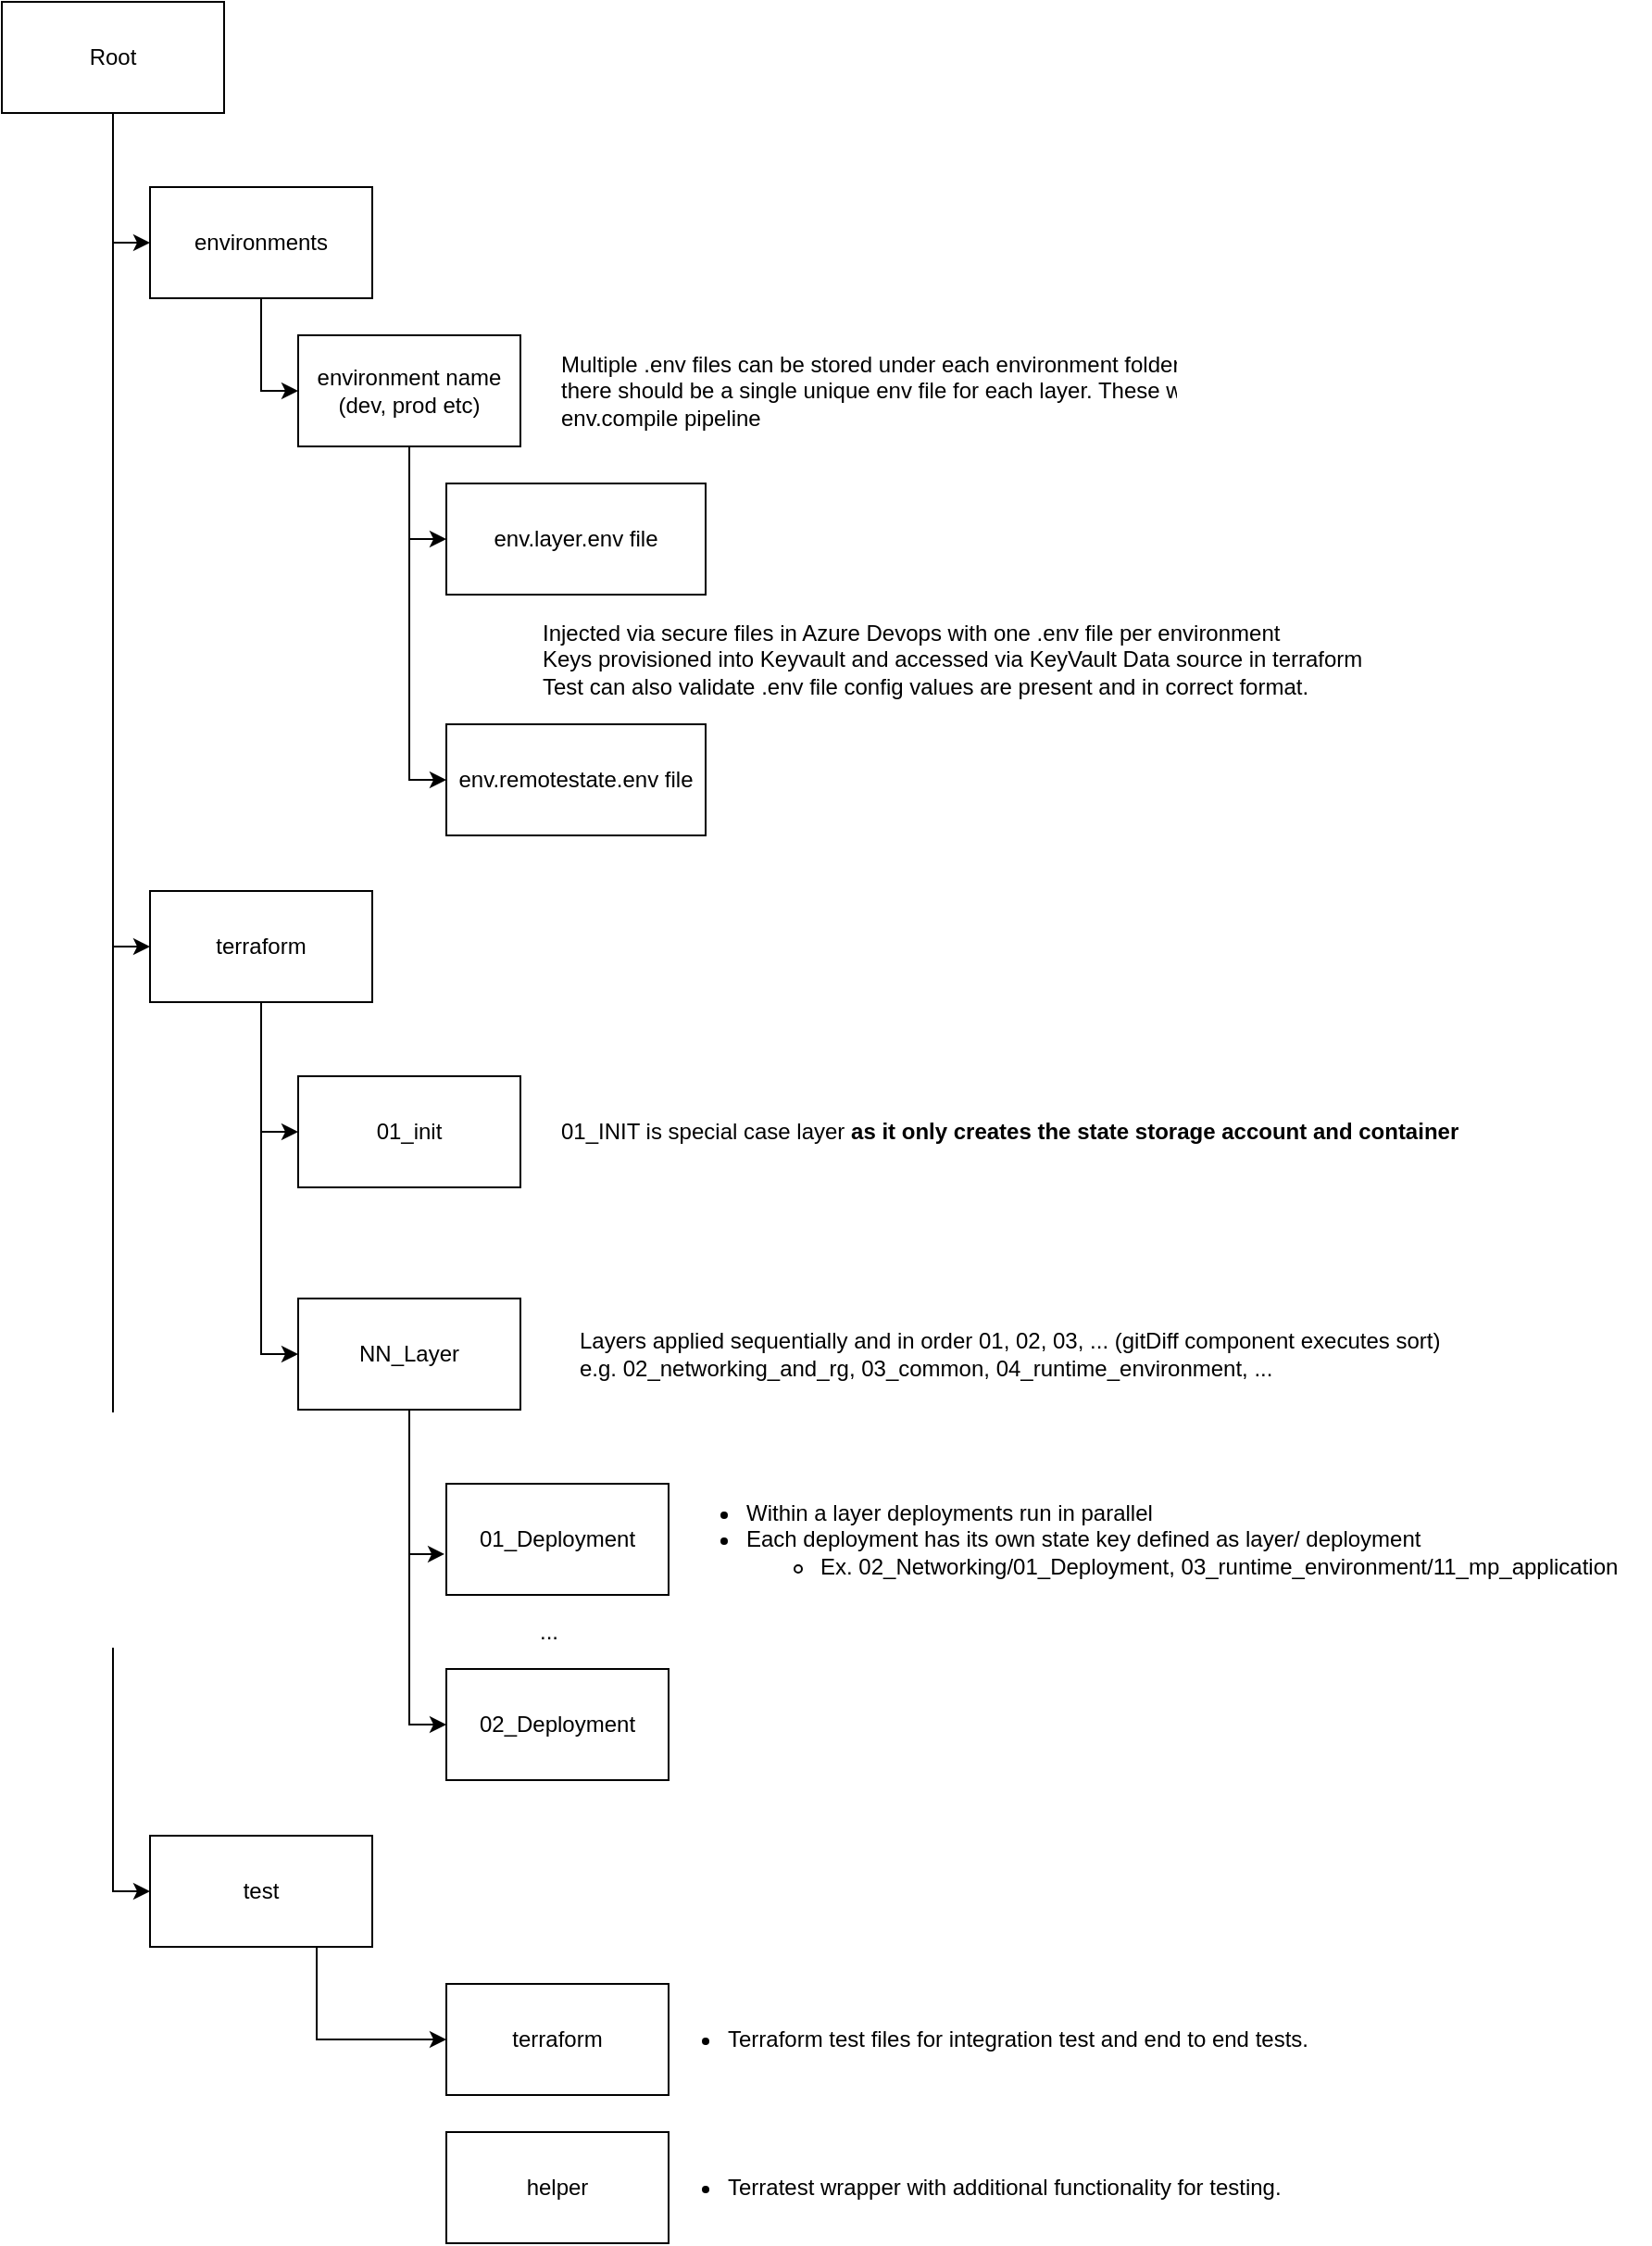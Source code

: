 <mxfile version="13.4.5" type="device" pages="2"><diagram id="n78QL-tcJthED6enDIcj" name="Directory-Structure-Code"><mxGraphModel dx="946" dy="1735" grid="1" gridSize="10" guides="1" tooltips="1" connect="1" arrows="1" fold="1" page="1" pageScale="1" pageWidth="850" pageHeight="1100" math="0" shadow="0"><root><mxCell id="0"/><mxCell id="1" parent="0"/><mxCell id="3Ytt5ScdNUUatJ_KxavG-6" style="edgeStyle=orthogonalEdgeStyle;rounded=0;orthogonalLoop=1;jettySize=auto;html=1;exitX=0.5;exitY=1;exitDx=0;exitDy=0;entryX=0;entryY=0.5;entryDx=0;entryDy=0;" parent="1" source="3Ytt5ScdNUUatJ_KxavG-1" target="3Ytt5ScdNUUatJ_KxavG-2" edge="1"><mxGeometry relative="1" as="geometry"/></mxCell><mxCell id="3Ytt5ScdNUUatJ_KxavG-16" style="edgeStyle=orthogonalEdgeStyle;rounded=0;orthogonalLoop=1;jettySize=auto;html=1;exitX=0.5;exitY=1;exitDx=0;exitDy=0;entryX=0;entryY=0.5;entryDx=0;entryDy=0;" parent="1" source="3Ytt5ScdNUUatJ_KxavG-1" target="3Ytt5ScdNUUatJ_KxavG-13" edge="1"><mxGeometry relative="1" as="geometry"/></mxCell><mxCell id="3Ytt5ScdNUUatJ_KxavG-1" value="terraform" style="rounded=0;whiteSpace=wrap;html=1;" parent="1" vertex="1"><mxGeometry x="80" y="60" width="120" height="60" as="geometry"/></mxCell><mxCell id="3Ytt5ScdNUUatJ_KxavG-2" value="01_init" style="rounded=0;whiteSpace=wrap;html=1;" parent="1" vertex="1"><mxGeometry x="160" y="160" width="120" height="60" as="geometry"/></mxCell><mxCell id="3Ytt5ScdNUUatJ_KxavG-8" value="01_INIT is special case layer &lt;b&gt;as it only creates the state storage account and container&lt;br&gt;&lt;/b&gt;" style="text;html=1;align=left;verticalAlign=middle;resizable=0;points=[];autosize=1;" parent="1" vertex="1"><mxGeometry x="300" y="180" width="500" height="20" as="geometry"/></mxCell><mxCell id="3Ytt5ScdNUUatJ_KxavG-9" value="&lt;ul&gt;&lt;li&gt;Within a layer deployments run in parallel&lt;/li&gt;&lt;li&gt;Each deployment has its own state key defined as layer/ deployment&lt;/li&gt;&lt;ul&gt;&lt;li&gt;Ex. 02_Networking/01_Deployment, 03_runtime_environment/11_mp_application&lt;/li&gt;&lt;/ul&gt;&lt;/ul&gt;" style="text;html=1;align=left;verticalAlign=middle;resizable=0;points=[];autosize=1;" parent="1" vertex="1"><mxGeometry x="360" y="375" width="530" height="70" as="geometry"/></mxCell><mxCell id="3Ytt5ScdNUUatJ_KxavG-10" value="env.layer.env file" style="rounded=0;whiteSpace=wrap;html=1;" parent="1" vertex="1"><mxGeometry x="240" y="-160" width="140" height="60" as="geometry"/></mxCell><mxCell id="3Ytt5ScdNUUatJ_KxavG-12" style="edgeStyle=orthogonalEdgeStyle;rounded=0;orthogonalLoop=1;jettySize=auto;html=1;exitX=0.5;exitY=1;exitDx=0;exitDy=0;entryX=-0.008;entryY=0.633;entryDx=0;entryDy=0;entryPerimeter=0;" parent="1" source="3Ytt5ScdNUUatJ_KxavG-13" target="3Ytt5ScdNUUatJ_KxavG-14" edge="1"><mxGeometry relative="1" as="geometry"/></mxCell><mxCell id="u2Fa6MszYBckgv6l5Ye_-2" style="edgeStyle=orthogonalEdgeStyle;rounded=0;orthogonalLoop=1;jettySize=auto;html=1;entryX=0;entryY=0.5;entryDx=0;entryDy=0;" parent="1" source="3Ytt5ScdNUUatJ_KxavG-13" target="u2Fa6MszYBckgv6l5Ye_-1" edge="1"><mxGeometry relative="1" as="geometry"/></mxCell><mxCell id="3Ytt5ScdNUUatJ_KxavG-13" value="NN_Layer" style="rounded=0;whiteSpace=wrap;html=1;" parent="1" vertex="1"><mxGeometry x="160" y="280" width="120" height="60" as="geometry"/></mxCell><mxCell id="3Ytt5ScdNUUatJ_KxavG-14" value="01_Deployment" style="rounded=0;whiteSpace=wrap;html=1;" parent="1" vertex="1"><mxGeometry x="240" y="380" width="120" height="60" as="geometry"/></mxCell><mxCell id="3Ytt5ScdNUUatJ_KxavG-18" value="..." style="text;html=1;align=center;verticalAlign=middle;resizable=0;points=[];autosize=1;" parent="1" vertex="1"><mxGeometry x="280" y="450" width="30" height="20" as="geometry"/></mxCell><mxCell id="vQo-80zQiB8KxvtUFJx1-3" value="&lt;div&gt;&lt;span style=&quot;font-weight: 400&quot;&gt;&lt;br&gt;&lt;/span&gt;&lt;/div&gt;" style="text;html=1;align=left;verticalAlign=middle;resizable=0;points=[];autosize=1;fontStyle=1" parent="1" vertex="1"><mxGeometry x="280" y="500" width="20" height="20" as="geometry"/></mxCell><mxCell id="u2Fa6MszYBckgv6l5Ye_-1" value="02_Deployment" style="rounded=0;whiteSpace=wrap;html=1;" parent="1" vertex="1"><mxGeometry x="240" y="480" width="120" height="60" as="geometry"/></mxCell><mxCell id="u2Fa6MszYBckgv6l5Ye_-3" value="Layers applied sequentially and in order 01, 02, 03, ... (gitDiff component executes sort)&lt;br&gt;e.g. 02_networking_and_rg, 03_common, 04_runtime_environment, ...&lt;br&gt;" style="text;html=1;align=left;verticalAlign=middle;resizable=0;points=[];autosize=1;" parent="1" vertex="1"><mxGeometry x="310" y="295" width="480" height="30" as="geometry"/></mxCell><mxCell id="CuhZr0IAyObn6k1-oI02-3" style="edgeStyle=orthogonalEdgeStyle;rounded=0;orthogonalLoop=1;jettySize=auto;html=1;exitX=0.75;exitY=1;exitDx=0;exitDy=0;entryX=0;entryY=0.5;entryDx=0;entryDy=0;" parent="1" source="CuhZr0IAyObn6k1-oI02-1" target="CuhZr0IAyObn6k1-oI02-2" edge="1"><mxGeometry relative="1" as="geometry"><mxPoint x="210" y="650" as="targetPoint"/></mxGeometry></mxCell><mxCell id="CuhZr0IAyObn6k1-oI02-1" value="test" style="rounded=0;whiteSpace=wrap;html=1;" parent="1" vertex="1"><mxGeometry x="80" y="570" width="120" height="60" as="geometry"/></mxCell><mxCell id="CuhZr0IAyObn6k1-oI02-2" value="terraform" style="rounded=0;whiteSpace=wrap;html=1;" parent="1" vertex="1"><mxGeometry x="240" y="650" width="120" height="60" as="geometry"/></mxCell><mxCell id="CuhZr0IAyObn6k1-oI02-4" value="&lt;ul&gt;&lt;li&gt;Terraform test files for integration test and end to end tests.&lt;/li&gt;&lt;/ul&gt;" style="text;html=1;align=left;verticalAlign=middle;resizable=0;points=[];autosize=1;" parent="1" vertex="1"><mxGeometry x="350" y="660" width="370" height="40" as="geometry"/></mxCell><mxCell id="Rr3DbBnl9vbKwz_hBW9b-3" value="helper" style="rounded=0;whiteSpace=wrap;html=1;" parent="1" vertex="1"><mxGeometry x="240" y="730" width="120" height="60" as="geometry"/></mxCell><mxCell id="Rr3DbBnl9vbKwz_hBW9b-5" value="&lt;ul&gt;&lt;li&gt;Terratest wrapper with additional functionality for testing.&lt;/li&gt;&lt;/ul&gt;" style="text;html=1;align=left;verticalAlign=middle;resizable=0;points=[];autosize=1;" parent="1" vertex="1"><mxGeometry x="350" y="740" width="350" height="40" as="geometry"/></mxCell><mxCell id="UOCVIL9jnqHkOhGZwzR--1" style="edgeStyle=orthogonalEdgeStyle;rounded=0;orthogonalLoop=1;jettySize=auto;html=1;exitX=0.5;exitY=1;exitDx=0;exitDy=0;entryX=0;entryY=0.5;entryDx=0;entryDy=0;" edge="1" parent="1" source="1MZHIe3ft79nMMv7BrOs-1" target="1MZHIe3ft79nMMv7BrOs-4"><mxGeometry relative="1" as="geometry"/></mxCell><mxCell id="1MZHIe3ft79nMMv7BrOs-1" value="environments" style="rounded=0;whiteSpace=wrap;html=1;" parent="1" vertex="1"><mxGeometry x="80" y="-320" width="120" height="60" as="geometry"/></mxCell><mxCell id="1MZHIe3ft79nMMv7BrOs-4" value="environment name&lt;br&gt;(dev, prod etc)" style="rounded=0;whiteSpace=wrap;html=1;" parent="1" vertex="1"><mxGeometry x="160" y="-240" width="120" height="60" as="geometry"/></mxCell><mxCell id="1MZHIe3ft79nMMv7BrOs-5" style="edgeStyle=orthogonalEdgeStyle;rounded=0;orthogonalLoop=1;jettySize=auto;html=1;exitX=0.5;exitY=1;exitDx=0;exitDy=0;entryX=0;entryY=0.5;entryDx=0;entryDy=0;" parent="1" target="3Ytt5ScdNUUatJ_KxavG-10" edge="1"><mxGeometry relative="1" as="geometry"><mxPoint x="210" y="-180" as="sourcePoint"/><mxPoint x="290" y="-130" as="targetPoint"/><Array as="points"><mxPoint x="220" y="-180"/><mxPoint x="220" y="-130"/></Array></mxGeometry></mxCell><mxCell id="1MZHIe3ft79nMMv7BrOs-6" value="env.remotestate.env file" style="rounded=0;whiteSpace=wrap;html=1;" parent="1" vertex="1"><mxGeometry x="240" y="-30" width="140" height="60" as="geometry"/></mxCell><mxCell id="1MZHIe3ft79nMMv7BrOs-9" style="edgeStyle=orthogonalEdgeStyle;rounded=0;orthogonalLoop=1;jettySize=auto;html=1;exitX=0.5;exitY=1;exitDx=0;exitDy=0;entryX=0;entryY=0.5;entryDx=0;entryDy=0;" parent="1" target="1MZHIe3ft79nMMv7BrOs-6" edge="1"><mxGeometry relative="1" as="geometry"><mxPoint x="250" y="-180" as="sourcePoint"/><mxPoint x="270" y="10" as="targetPoint"/><Array as="points"><mxPoint x="220" y="-180"/><mxPoint x="220"/></Array></mxGeometry></mxCell><mxCell id="1MZHIe3ft79nMMv7BrOs-10" value="Injected via secure files in Azure Devops with one .env file per environment&lt;br&gt;Keys provisioned into Keyvault and accessed via KeyVault Data source in terraform&lt;br&gt;Test can also validate .env file config values are present and in correct format." style="text;html=1;align=left;verticalAlign=middle;resizable=0;points=[];autosize=1;" parent="1" vertex="1"><mxGeometry x="290" y="-90" width="460" height="50" as="geometry"/></mxCell><mxCell id="1MZHIe3ft79nMMv7BrOs-12" value="Multiple .env files can be stored under each environment folder. By Convention,&amp;nbsp;&lt;br&gt;there should be a single unique env file for each layer. These will be combined via the&lt;br&gt;env.compile pipeline" style="text;html=1;align=left;verticalAlign=middle;resizable=0;points=[];autosize=1;" parent="1" vertex="1"><mxGeometry x="300" y="-235" width="470" height="50" as="geometry"/></mxCell><mxCell id="PppN-djJsaXsE_aFPnu0-2" style="edgeStyle=orthogonalEdgeStyle;rounded=0;orthogonalLoop=1;jettySize=auto;html=1;exitX=0.5;exitY=1;exitDx=0;exitDy=0;entryX=0;entryY=0.5;entryDx=0;entryDy=0;" edge="1" parent="1" source="PppN-djJsaXsE_aFPnu0-1" target="1MZHIe3ft79nMMv7BrOs-1"><mxGeometry relative="1" as="geometry"/></mxCell><mxCell id="PppN-djJsaXsE_aFPnu0-3" style="edgeStyle=orthogonalEdgeStyle;rounded=0;orthogonalLoop=1;jettySize=auto;html=1;exitX=0.5;exitY=1;exitDx=0;exitDy=0;entryX=0;entryY=0.5;entryDx=0;entryDy=0;" edge="1" parent="1" source="PppN-djJsaXsE_aFPnu0-1" target="3Ytt5ScdNUUatJ_KxavG-1"><mxGeometry relative="1" as="geometry"/></mxCell><mxCell id="PppN-djJsaXsE_aFPnu0-4" style="edgeStyle=orthogonalEdgeStyle;rounded=0;orthogonalLoop=1;jettySize=auto;html=1;exitX=0.5;exitY=1;exitDx=0;exitDy=0;entryX=0;entryY=0.5;entryDx=0;entryDy=0;" edge="1" parent="1" source="PppN-djJsaXsE_aFPnu0-1" target="CuhZr0IAyObn6k1-oI02-1"><mxGeometry relative="1" as="geometry"/></mxCell><mxCell id="PppN-djJsaXsE_aFPnu0-1" value="Root" style="rounded=0;whiteSpace=wrap;html=1;" vertex="1" parent="1"><mxGeometry y="-420" width="120" height="60" as="geometry"/></mxCell></root></mxGraphModel></diagram><diagram id="Q6EwVb203WQi1EVYsnbH" name="Directory-Structure-Pipelines"><mxGraphModel dx="946" dy="635" grid="1" gridSize="10" guides="1" tooltips="1" connect="1" arrows="1" fold="1" page="1" pageScale="1" pageWidth="1100" pageHeight="850" math="0" shadow="0"><root><mxCell id="5zN5tkfJlJ0YGz9hCSc6-0"/><mxCell id="5zN5tkfJlJ0YGz9hCSc6-1" parent="5zN5tkfJlJ0YGz9hCSc6-0"/><mxCell id="RVwkv0CAB4mQJVnoh4ZQ-4" style="edgeStyle=orthogonalEdgeStyle;rounded=0;orthogonalLoop=1;jettySize=auto;html=1;exitX=0.5;exitY=1;exitDx=0;exitDy=0;entryX=0;entryY=0.5;entryDx=0;entryDy=0;" parent="5zN5tkfJlJ0YGz9hCSc6-1" source="Jjgzhr-Rp7GtsYxi3cXY-0" target="Jjgzhr-Rp7GtsYxi3cXY-2" edge="1"><mxGeometry relative="1" as="geometry"/></mxCell><mxCell id="K-jK0tyi-T8mY1Q5jUZT-0" style="edgeStyle=orthogonalEdgeStyle;rounded=0;orthogonalLoop=1;jettySize=auto;html=1;exitX=0.5;exitY=1;exitDx=0;exitDy=0;entryX=0;entryY=0.5;entryDx=0;entryDy=0;" edge="1" parent="5zN5tkfJlJ0YGz9hCSc6-1" source="Jjgzhr-Rp7GtsYxi3cXY-0" target="RVwkv0CAB4mQJVnoh4ZQ-2"><mxGeometry relative="1" as="geometry"/></mxCell><mxCell id="K-jK0tyi-T8mY1Q5jUZT-1" style="edgeStyle=orthogonalEdgeStyle;rounded=0;orthogonalLoop=1;jettySize=auto;html=1;exitX=0.5;exitY=1;exitDx=0;exitDy=0;entryX=0;entryY=0.5;entryDx=0;entryDy=0;" edge="1" parent="5zN5tkfJlJ0YGz9hCSc6-1" source="Jjgzhr-Rp7GtsYxi3cXY-0" target="RVwkv0CAB4mQJVnoh4ZQ-0"><mxGeometry relative="1" as="geometry"/></mxCell><mxCell id="Jjgzhr-Rp7GtsYxi3cXY-0" value="Root" style="rounded=0;whiteSpace=wrap;html=1;" parent="5zN5tkfJlJ0YGz9hCSc6-1" vertex="1"><mxGeometry x="80" y="40" width="120" height="60" as="geometry"/></mxCell><mxCell id="RVwkv0CAB4mQJVnoh4ZQ-7" style="edgeStyle=orthogonalEdgeStyle;rounded=0;orthogonalLoop=1;jettySize=auto;html=1;exitX=0.5;exitY=1;exitDx=0;exitDy=0;entryX=0;entryY=0.5;entryDx=0;entryDy=0;" parent="5zN5tkfJlJ0YGz9hCSc6-1" source="Jjgzhr-Rp7GtsYxi3cXY-2" target="RVwkv0CAB4mQJVnoh4ZQ-6" edge="1"><mxGeometry relative="1" as="geometry"/></mxCell><mxCell id="K-jK0tyi-T8mY1Q5jUZT-2" style="edgeStyle=orthogonalEdgeStyle;rounded=0;orthogonalLoop=1;jettySize=auto;html=1;exitX=0.5;exitY=1;exitDx=0;exitDy=0;entryX=0;entryY=0.5;entryDx=0;entryDy=0;" edge="1" parent="5zN5tkfJlJ0YGz9hCSc6-1" source="Jjgzhr-Rp7GtsYxi3cXY-2" target="RVwkv0CAB4mQJVnoh4ZQ-8"><mxGeometry relative="1" as="geometry"/></mxCell><mxCell id="K-jK0tyi-T8mY1Q5jUZT-3" style="edgeStyle=orthogonalEdgeStyle;rounded=0;orthogonalLoop=1;jettySize=auto;html=1;exitX=0.5;exitY=1;exitDx=0;exitDy=0;entryX=0;entryY=0.5;entryDx=0;entryDy=0;" edge="1" parent="5zN5tkfJlJ0YGz9hCSc6-1" source="Jjgzhr-Rp7GtsYxi3cXY-2" target="RVwkv0CAB4mQJVnoh4ZQ-9"><mxGeometry relative="1" as="geometry"/></mxCell><mxCell id="Jjgzhr-Rp7GtsYxi3cXY-2" value="azure-pipelines" style="rounded=0;whiteSpace=wrap;html=1;" parent="5zN5tkfJlJ0YGz9hCSc6-1" vertex="1"><mxGeometry x="160" y="140" width="120" height="60" as="geometry"/></mxCell><mxCell id="RVwkv0CAB4mQJVnoh4ZQ-5" style="edgeStyle=orthogonalEdgeStyle;rounded=0;orthogonalLoop=1;jettySize=auto;html=1;exitX=0.5;exitY=1;exitDx=0;exitDy=0;entryX=0;entryY=0.5;entryDx=0;entryDy=0;" parent="5zN5tkfJlJ0YGz9hCSc6-1" source="RVwkv0CAB4mQJVnoh4ZQ-0" target="RVwkv0CAB4mQJVnoh4ZQ-3" edge="1"><mxGeometry relative="1" as="geometry"/></mxCell><mxCell id="RVwkv0CAB4mQJVnoh4ZQ-0" value="tools" style="rounded=0;whiteSpace=wrap;html=1;" parent="5zN5tkfJlJ0YGz9hCSc6-1" vertex="1"><mxGeometry x="160" y="640" width="120" height="60" as="geometry"/></mxCell><mxCell id="RVwkv0CAB4mQJVnoh4ZQ-1" value="&lt;div&gt;Contains all pipelines installed by lucidity&lt;/div&gt;" style="text;html=1;align=center;verticalAlign=middle;resizable=0;points=[];autosize=1;" parent="5zN5tkfJlJ0YGz9hCSc6-1" vertex="1"><mxGeometry x="300" y="160" width="230" height="20" as="geometry"/></mxCell><mxCell id="RVwkv0CAB4mQJVnoh4ZQ-2" value="docs" style="rounded=0;whiteSpace=wrap;html=1;" parent="5zN5tkfJlJ0YGz9hCSc6-1" vertex="1"><mxGeometry x="160" y="540" width="120" height="60" as="geometry"/></mxCell><mxCell id="RVwkv0CAB4mQJVnoh4ZQ-3" value="install.sh" style="rounded=0;whiteSpace=wrap;html=1;" parent="5zN5tkfJlJ0YGz9hCSc6-1" vertex="1"><mxGeometry x="240" y="740" width="120" height="60" as="geometry"/></mxCell><mxCell id="RVwkv0CAB4mQJVnoh4ZQ-6" value="templates" style="rounded=0;whiteSpace=wrap;html=1;" parent="5zN5tkfJlJ0YGz9hCSc6-1" vertex="1"><mxGeometry x="240" y="240" width="120" height="60" as="geometry"/></mxCell><mxCell id="RVwkv0CAB4mQJVnoh4ZQ-8" value="payloads" style="rounded=0;whiteSpace=wrap;html=1;" parent="5zN5tkfJlJ0YGz9hCSc6-1" vertex="1"><mxGeometry x="240" y="340" width="120" height="60" as="geometry"/></mxCell><mxCell id="RVwkv0CAB4mQJVnoh4ZQ-9" value="scripts" style="rounded=0;whiteSpace=wrap;html=1;" parent="5zN5tkfJlJ0YGz9hCSc6-1" vertex="1"><mxGeometry x="240" y="440" width="120" height="60" as="geometry"/></mxCell><mxCell id="RVwkv0CAB4mQJVnoh4ZQ-10" value="&lt;div&gt;reusable templates used in pipelines.&lt;/div&gt;" style="text;html=1;align=center;verticalAlign=middle;resizable=0;points=[];autosize=1;" parent="5zN5tkfJlJ0YGz9hCSc6-1" vertex="1"><mxGeometry x="390" y="260" width="210" height="20" as="geometry"/></mxCell><mxCell id="RVwkv0CAB4mQJVnoh4ZQ-11" value="&lt;div&gt;JSON payloads used in PR Pipeline&lt;/div&gt;" style="text;html=1;align=center;verticalAlign=middle;resizable=0;points=[];autosize=1;" parent="5zN5tkfJlJ0YGz9hCSc6-1" vertex="1"><mxGeometry x="390" y="360" width="210" height="20" as="geometry"/></mxCell><mxCell id="RVwkv0CAB4mQJVnoh4ZQ-12" value="&lt;div&gt;Scripts used by pipelines&lt;/div&gt;" style="text;html=1;align=center;verticalAlign=middle;resizable=0;points=[];autosize=1;" parent="5zN5tkfJlJ0YGz9hCSc6-1" vertex="1"><mxGeometry x="430" y="460" width="150" height="20" as="geometry"/></mxCell><mxCell id="RVwkv0CAB4mQJVnoh4ZQ-13" value="&lt;div&gt;Lucidity Documentation&lt;/div&gt;" style="text;html=1;align=center;verticalAlign=middle;resizable=0;points=[];autosize=1;" parent="5zN5tkfJlJ0YGz9hCSc6-1" vertex="1"><mxGeometry x="355" y="560" width="140" height="20" as="geometry"/></mxCell><mxCell id="RVwkv0CAB4mQJVnoh4ZQ-14" value="&lt;div&gt;Lucidity Installer&lt;/div&gt;" style="text;html=1;align=center;verticalAlign=middle;resizable=0;points=[];autosize=1;" parent="5zN5tkfJlJ0YGz9hCSc6-1" vertex="1"><mxGeometry x="360" y="660" width="100" height="20" as="geometry"/></mxCell></root></mxGraphModel></diagram></mxfile>
